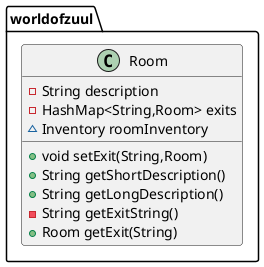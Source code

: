 @startuml
class worldofzuul.Room {
- String description
- HashMap<String,Room> exits
~ Inventory roomInventory
+ void setExit(String,Room)
+ String getShortDescription()
+ String getLongDescription()
- String getExitString()
+ Room getExit(String)
}
@enduml